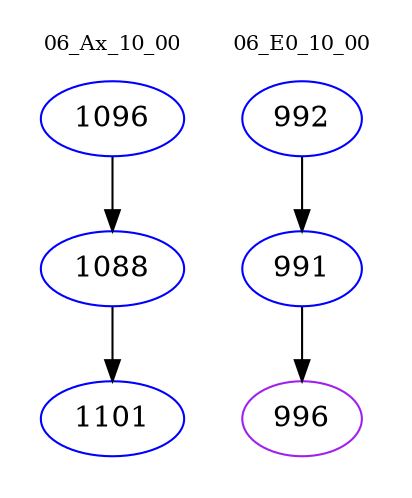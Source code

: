 digraph{
subgraph cluster_0 {
color = white
label = "06_Ax_10_00";
fontsize=10;
T0_1096 [label="1096", color="blue"]
T0_1096 -> T0_1088 [color="black"]
T0_1088 [label="1088", color="blue"]
T0_1088 -> T0_1101 [color="black"]
T0_1101 [label="1101", color="blue"]
}
subgraph cluster_1 {
color = white
label = "06_E0_10_00";
fontsize=10;
T1_992 [label="992", color="blue"]
T1_992 -> T1_991 [color="black"]
T1_991 [label="991", color="blue"]
T1_991 -> T1_996 [color="black"]
T1_996 [label="996", color="purple"]
}
}
